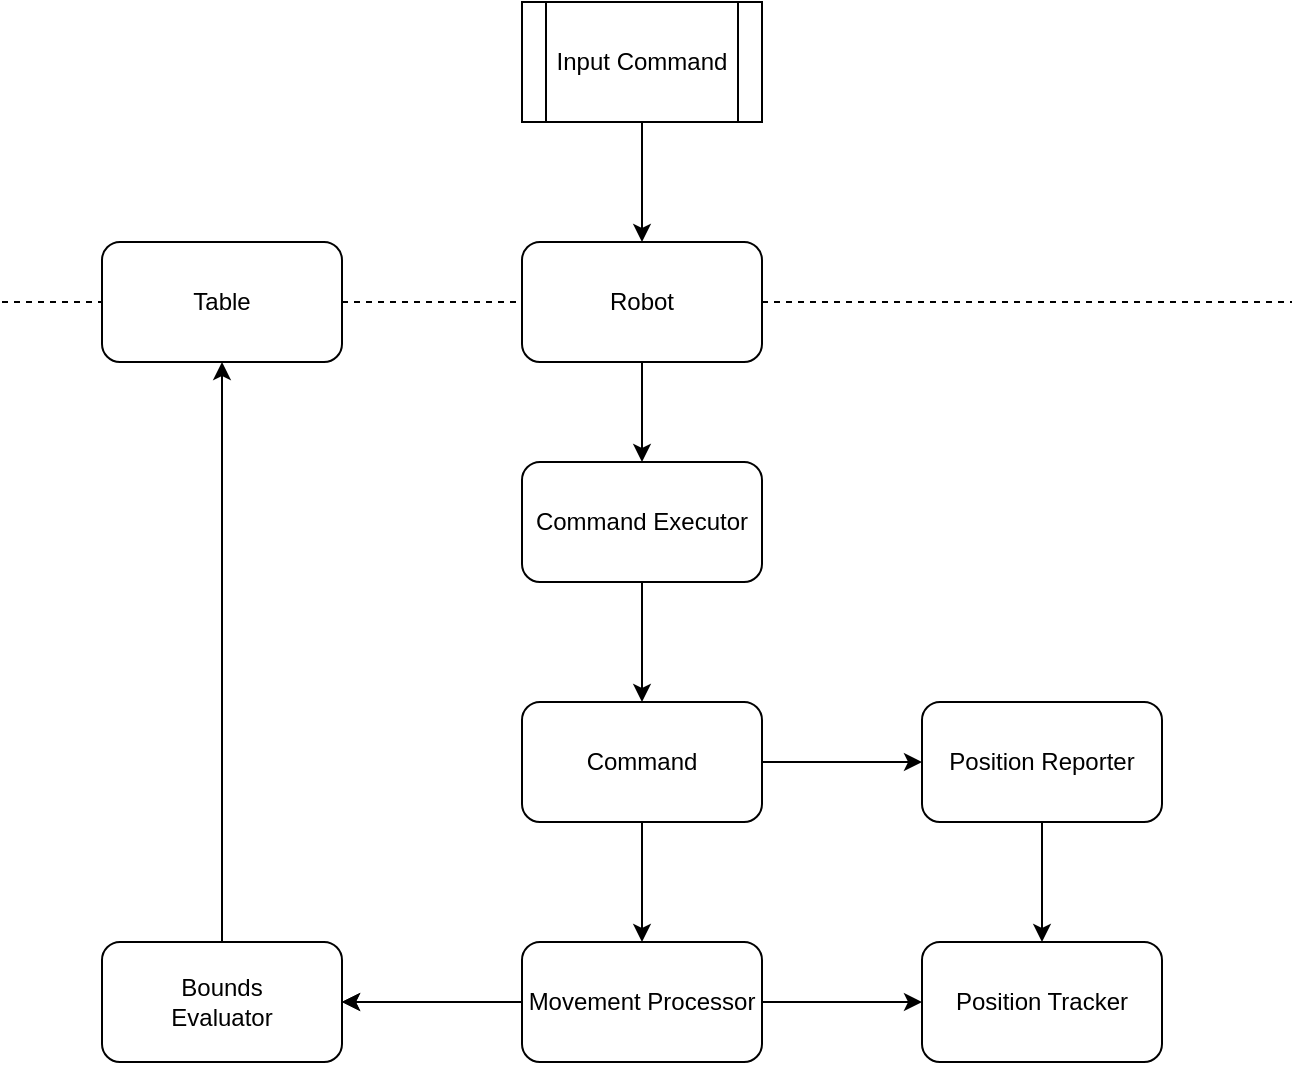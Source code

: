 <mxfile version="12.3.8" type="device" pages="1"><diagram id="akpmir3qc99eVaJcoXQg" name="Page-1"><mxGraphModel dx="1408" dy="699" grid="1" gridSize="10" guides="1" tooltips="1" connect="1" arrows="1" fold="1" page="1" pageScale="1" pageWidth="850" pageHeight="1100" math="0" shadow="0"><root><mxCell id="0"/><mxCell id="1" parent="0"/><mxCell id="aj5w-6IeZ7nbpTYa3P_P-11" style="edgeStyle=orthogonalEdgeStyle;rounded=0;orthogonalLoop=1;jettySize=auto;html=1;exitX=0.5;exitY=1;exitDx=0;exitDy=0;entryX=0.5;entryY=0;entryDx=0;entryDy=0;" parent="1" source="UqKY9KZ0wwGH5bcxpzbT-2" target="aj5w-6IeZ7nbpTYa3P_P-4" edge="1"><mxGeometry relative="1" as="geometry"/></mxCell><mxCell id="UqKY9KZ0wwGH5bcxpzbT-2" value="Command Executor" style="rounded=1;whiteSpace=wrap;html=1;" parent="1" vertex="1"><mxGeometry x="340" y="240" width="120" height="60" as="geometry"/></mxCell><mxCell id="UqKY9KZ0wwGH5bcxpzbT-19" style="edgeStyle=orthogonalEdgeStyle;rounded=0;orthogonalLoop=1;jettySize=auto;html=1;" parent="1" source="UqKY9KZ0wwGH5bcxpzbT-3" target="UqKY9KZ0wwGH5bcxpzbT-4" edge="1"><mxGeometry relative="1" as="geometry"/></mxCell><mxCell id="gSfj0qXfVvxFtboyUM4O-4" value="" style="edgeStyle=orthogonalEdgeStyle;rounded=0;orthogonalLoop=1;jettySize=auto;html=1;" parent="1" source="UqKY9KZ0wwGH5bcxpzbT-4" target="rXgWMbh6dKNnQ88YW4R1-1" edge="1"><mxGeometry relative="1" as="geometry"/></mxCell><mxCell id="gSfj0qXfVvxFtboyUM4O-8" value="" style="edgeStyle=orthogonalEdgeStyle;rounded=0;orthogonalLoop=1;jettySize=auto;html=1;" parent="1" source="UqKY9KZ0wwGH5bcxpzbT-3" target="UqKY9KZ0wwGH5bcxpzbT-6" edge="1"><mxGeometry relative="1" as="geometry"/></mxCell><mxCell id="UqKY9KZ0wwGH5bcxpzbT-3" value="Movement Processor" style="rounded=1;whiteSpace=wrap;html=1;" parent="1" vertex="1"><mxGeometry x="340" y="480" width="120" height="60" as="geometry"/></mxCell><mxCell id="aj5w-6IeZ7nbpTYa3P_P-3" value="" style="edgeStyle=orthogonalEdgeStyle;rounded=0;orthogonalLoop=1;jettySize=auto;html=1;entryX=0.5;entryY=0;entryDx=0;entryDy=0;" parent="1" source="UqKY9KZ0wwGH5bcxpzbT-5" target="UqKY9KZ0wwGH5bcxpzbT-6" edge="1"><mxGeometry relative="1" as="geometry"><mxPoint x="600" y="400" as="targetPoint"/></mxGeometry></mxCell><mxCell id="UqKY9KZ0wwGH5bcxpzbT-5" value="Position Reporter" style="rounded=1;whiteSpace=wrap;html=1;" parent="1" vertex="1"><mxGeometry x="540" y="360" width="120" height="60" as="geometry"/></mxCell><mxCell id="UqKY9KZ0wwGH5bcxpzbT-6" value="Position Tracker" style="rounded=1;whiteSpace=wrap;html=1;" parent="1" vertex="1"><mxGeometry x="540" y="480" width="120" height="60" as="geometry"/></mxCell><mxCell id="UqKY9KZ0wwGH5bcxpzbT-24" style="edgeStyle=orthogonalEdgeStyle;rounded=0;orthogonalLoop=1;jettySize=auto;html=1;entryX=0.5;entryY=0;entryDx=0;entryDy=0;" parent="1" source="UqKY9KZ0wwGH5bcxpzbT-15" target="UqKY9KZ0wwGH5bcxpzbT-22" edge="1"><mxGeometry relative="1" as="geometry"/></mxCell><mxCell id="UqKY9KZ0wwGH5bcxpzbT-15" value="Input Command" style="shape=process;whiteSpace=wrap;html=1;backgroundOutline=1;" parent="1" vertex="1"><mxGeometry x="340" y="10" width="120" height="60" as="geometry"/></mxCell><mxCell id="UqKY9KZ0wwGH5bcxpzbT-16" value="" style="endArrow=none;dashed=1;html=1;" parent="1" source="UqKY9KZ0wwGH5bcxpzbT-22" edge="1"><mxGeometry width="50" height="50" relative="1" as="geometry"><mxPoint x="125" y="160" as="sourcePoint"/><mxPoint x="725" y="160" as="targetPoint"/><Array as="points"/></mxGeometry></mxCell><mxCell id="Hxg0VLUiTIgRzBJV1_sf-3" value="" style="edgeStyle=orthogonalEdgeStyle;rounded=0;orthogonalLoop=1;jettySize=auto;html=1;" parent="1" source="UqKY9KZ0wwGH5bcxpzbT-22" target="UqKY9KZ0wwGH5bcxpzbT-2" edge="1"><mxGeometry relative="1" as="geometry"/></mxCell><mxCell id="UqKY9KZ0wwGH5bcxpzbT-22" value="Robot" style="rounded=1;whiteSpace=wrap;html=1;" parent="1" vertex="1"><mxGeometry x="340" y="130" width="120" height="60" as="geometry"/></mxCell><mxCell id="gSfj0qXfVvxFtboyUM4O-3" value="" style="endArrow=none;dashed=1;html=1;entryX=0;entryY=0.5;entryDx=0;entryDy=0;" parent="1" source="rXgWMbh6dKNnQ88YW4R1-1" target="UqKY9KZ0wwGH5bcxpzbT-22" edge="1"><mxGeometry width="50" height="50" relative="1" as="geometry"><mxPoint x="80" y="160" as="sourcePoint"/><mxPoint x="140" y="540" as="targetPoint"/></mxGeometry></mxCell><mxCell id="UqKY9KZ0wwGH5bcxpzbT-4" value="Bounds&lt;br&gt;Evaluator" style="rounded=1;whiteSpace=wrap;html=1;" parent="1" vertex="1"><mxGeometry x="130" y="480" width="120" height="60" as="geometry"/></mxCell><mxCell id="gSfj0qXfVvxFtboyUM4O-9" value="" style="edgeStyle=orthogonalEdgeStyle;rounded=0;orthogonalLoop=1;jettySize=auto;html=1;" parent="1" source="UqKY9KZ0wwGH5bcxpzbT-3" target="UqKY9KZ0wwGH5bcxpzbT-4" edge="1"><mxGeometry relative="1" as="geometry"><mxPoint x="380" y="650" as="sourcePoint"/><mxPoint x="280" y="580" as="targetPoint"/></mxGeometry></mxCell><mxCell id="rXgWMbh6dKNnQ88YW4R1-1" value="Table" style="rounded=1;whiteSpace=wrap;html=1;" parent="1" vertex="1"><mxGeometry x="130" y="130" width="120" height="60" as="geometry"/></mxCell><mxCell id="aj5w-6IeZ7nbpTYa3P_P-1" value="" style="endArrow=none;dashed=1;html=1;entryX=0;entryY=0.5;entryDx=0;entryDy=0;" parent="1" target="rXgWMbh6dKNnQ88YW4R1-1" edge="1"><mxGeometry width="50" height="50" relative="1" as="geometry"><mxPoint x="80" y="160" as="sourcePoint"/><mxPoint x="340" y="160" as="targetPoint"/></mxGeometry></mxCell><mxCell id="aj5w-6IeZ7nbpTYa3P_P-6" value="" style="edgeStyle=orthogonalEdgeStyle;rounded=0;orthogonalLoop=1;jettySize=auto;html=1;" parent="1" source="aj5w-6IeZ7nbpTYa3P_P-4" target="UqKY9KZ0wwGH5bcxpzbT-3" edge="1"><mxGeometry relative="1" as="geometry"/></mxCell><mxCell id="4cbxQeDdJE0IYpMsrtit-1" value="" style="edgeStyle=orthogonalEdgeStyle;rounded=0;orthogonalLoop=1;jettySize=auto;html=1;" edge="1" parent="1" source="aj5w-6IeZ7nbpTYa3P_P-4" target="UqKY9KZ0wwGH5bcxpzbT-5"><mxGeometry relative="1" as="geometry"/></mxCell><mxCell id="aj5w-6IeZ7nbpTYa3P_P-4" value="Command" style="rounded=1;whiteSpace=wrap;html=1;" parent="1" vertex="1"><mxGeometry x="340" y="360" width="120" height="60" as="geometry"/></mxCell></root></mxGraphModel></diagram></mxfile>